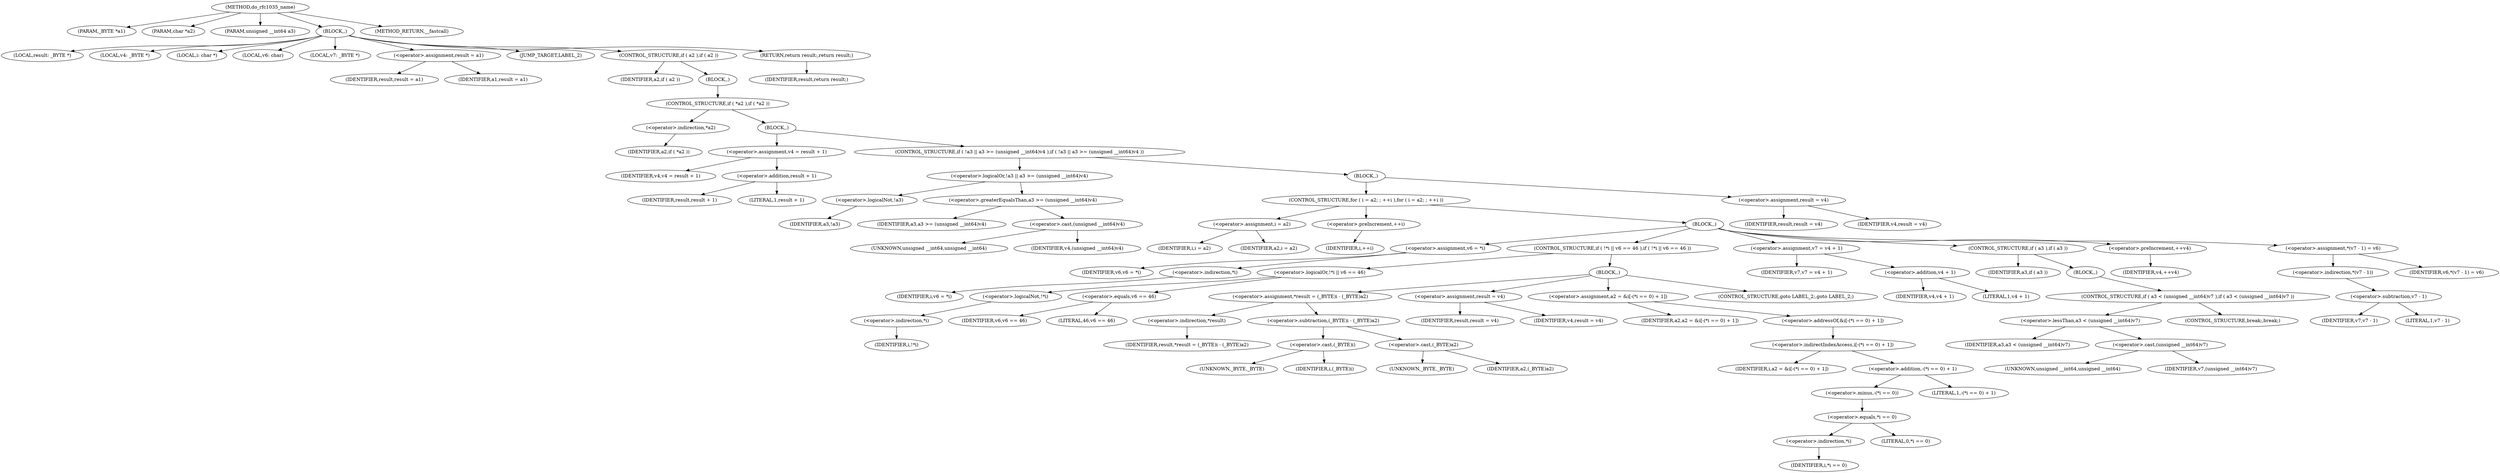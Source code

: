 digraph do_rfc1035_name {  
"1000106" [label = "(METHOD,do_rfc1035_name)" ]
"1000107" [label = "(PARAM,_BYTE *a1)" ]
"1000108" [label = "(PARAM,char *a2)" ]
"1000109" [label = "(PARAM,unsigned __int64 a3)" ]
"1000110" [label = "(BLOCK,,)" ]
"1000111" [label = "(LOCAL,result: _BYTE *)" ]
"1000112" [label = "(LOCAL,v4: _BYTE *)" ]
"1000113" [label = "(LOCAL,i: char *)" ]
"1000114" [label = "(LOCAL,v6: char)" ]
"1000115" [label = "(LOCAL,v7: _BYTE *)" ]
"1000116" [label = "(<operator>.assignment,result = a1)" ]
"1000117" [label = "(IDENTIFIER,result,result = a1)" ]
"1000118" [label = "(IDENTIFIER,a1,result = a1)" ]
"1000119" [label = "(JUMP_TARGET,LABEL_2)" ]
"1000120" [label = "(CONTROL_STRUCTURE,if ( a2 ),if ( a2 ))" ]
"1000121" [label = "(IDENTIFIER,a2,if ( a2 ))" ]
"1000122" [label = "(BLOCK,,)" ]
"1000123" [label = "(CONTROL_STRUCTURE,if ( *a2 ),if ( *a2 ))" ]
"1000124" [label = "(<operator>.indirection,*a2)" ]
"1000125" [label = "(IDENTIFIER,a2,if ( *a2 ))" ]
"1000126" [label = "(BLOCK,,)" ]
"1000127" [label = "(<operator>.assignment,v4 = result + 1)" ]
"1000128" [label = "(IDENTIFIER,v4,v4 = result + 1)" ]
"1000129" [label = "(<operator>.addition,result + 1)" ]
"1000130" [label = "(IDENTIFIER,result,result + 1)" ]
"1000131" [label = "(LITERAL,1,result + 1)" ]
"1000132" [label = "(CONTROL_STRUCTURE,if ( !a3 || a3 >= (unsigned __int64)v4 ),if ( !a3 || a3 >= (unsigned __int64)v4 ))" ]
"1000133" [label = "(<operator>.logicalOr,!a3 || a3 >= (unsigned __int64)v4)" ]
"1000134" [label = "(<operator>.logicalNot,!a3)" ]
"1000135" [label = "(IDENTIFIER,a3,!a3)" ]
"1000136" [label = "(<operator>.greaterEqualsThan,a3 >= (unsigned __int64)v4)" ]
"1000137" [label = "(IDENTIFIER,a3,a3 >= (unsigned __int64)v4)" ]
"1000138" [label = "(<operator>.cast,(unsigned __int64)v4)" ]
"1000139" [label = "(UNKNOWN,unsigned __int64,unsigned __int64)" ]
"1000140" [label = "(IDENTIFIER,v4,(unsigned __int64)v4)" ]
"1000141" [label = "(BLOCK,,)" ]
"1000142" [label = "(CONTROL_STRUCTURE,for ( i = a2; ; ++i ),for ( i = a2; ; ++i ))" ]
"1000143" [label = "(<operator>.assignment,i = a2)" ]
"1000144" [label = "(IDENTIFIER,i,i = a2)" ]
"1000145" [label = "(IDENTIFIER,a2,i = a2)" ]
"1000146" [label = "(<operator>.preIncrement,++i)" ]
"1000147" [label = "(IDENTIFIER,i,++i)" ]
"1000148" [label = "(BLOCK,,)" ]
"1000149" [label = "(<operator>.assignment,v6 = *i)" ]
"1000150" [label = "(IDENTIFIER,v6,v6 = *i)" ]
"1000151" [label = "(<operator>.indirection,*i)" ]
"1000152" [label = "(IDENTIFIER,i,v6 = *i)" ]
"1000153" [label = "(CONTROL_STRUCTURE,if ( !*i || v6 == 46 ),if ( !*i || v6 == 46 ))" ]
"1000154" [label = "(<operator>.logicalOr,!*i || v6 == 46)" ]
"1000155" [label = "(<operator>.logicalNot,!*i)" ]
"1000156" [label = "(<operator>.indirection,*i)" ]
"1000157" [label = "(IDENTIFIER,i,!*i)" ]
"1000158" [label = "(<operator>.equals,v6 == 46)" ]
"1000159" [label = "(IDENTIFIER,v6,v6 == 46)" ]
"1000160" [label = "(LITERAL,46,v6 == 46)" ]
"1000161" [label = "(BLOCK,,)" ]
"1000162" [label = "(<operator>.assignment,*result = (_BYTE)i - (_BYTE)a2)" ]
"1000163" [label = "(<operator>.indirection,*result)" ]
"1000164" [label = "(IDENTIFIER,result,*result = (_BYTE)i - (_BYTE)a2)" ]
"1000165" [label = "(<operator>.subtraction,(_BYTE)i - (_BYTE)a2)" ]
"1000166" [label = "(<operator>.cast,(_BYTE)i)" ]
"1000167" [label = "(UNKNOWN,_BYTE,_BYTE)" ]
"1000168" [label = "(IDENTIFIER,i,(_BYTE)i)" ]
"1000169" [label = "(<operator>.cast,(_BYTE)a2)" ]
"1000170" [label = "(UNKNOWN,_BYTE,_BYTE)" ]
"1000171" [label = "(IDENTIFIER,a2,(_BYTE)a2)" ]
"1000172" [label = "(<operator>.assignment,result = v4)" ]
"1000173" [label = "(IDENTIFIER,result,result = v4)" ]
"1000174" [label = "(IDENTIFIER,v4,result = v4)" ]
"1000175" [label = "(<operator>.assignment,a2 = &i[-(*i == 0) + 1])" ]
"1000176" [label = "(IDENTIFIER,a2,a2 = &i[-(*i == 0) + 1])" ]
"1000177" [label = "(<operator>.addressOf,&i[-(*i == 0) + 1])" ]
"1000178" [label = "(<operator>.indirectIndexAccess,i[-(*i == 0) + 1])" ]
"1000179" [label = "(IDENTIFIER,i,a2 = &i[-(*i == 0) + 1])" ]
"1000180" [label = "(<operator>.addition,-(*i == 0) + 1)" ]
"1000181" [label = "(<operator>.minus,-(*i == 0))" ]
"1000182" [label = "(<operator>.equals,*i == 0)" ]
"1000183" [label = "(<operator>.indirection,*i)" ]
"1000184" [label = "(IDENTIFIER,i,*i == 0)" ]
"1000185" [label = "(LITERAL,0,*i == 0)" ]
"1000186" [label = "(LITERAL,1,-(*i == 0) + 1)" ]
"1000187" [label = "(CONTROL_STRUCTURE,goto LABEL_2;,goto LABEL_2;)" ]
"1000188" [label = "(<operator>.assignment,v7 = v4 + 1)" ]
"1000189" [label = "(IDENTIFIER,v7,v7 = v4 + 1)" ]
"1000190" [label = "(<operator>.addition,v4 + 1)" ]
"1000191" [label = "(IDENTIFIER,v4,v4 + 1)" ]
"1000192" [label = "(LITERAL,1,v4 + 1)" ]
"1000193" [label = "(CONTROL_STRUCTURE,if ( a3 ),if ( a3 ))" ]
"1000194" [label = "(IDENTIFIER,a3,if ( a3 ))" ]
"1000195" [label = "(BLOCK,,)" ]
"1000196" [label = "(CONTROL_STRUCTURE,if ( a3 < (unsigned __int64)v7 ),if ( a3 < (unsigned __int64)v7 ))" ]
"1000197" [label = "(<operator>.lessThan,a3 < (unsigned __int64)v7)" ]
"1000198" [label = "(IDENTIFIER,a3,a3 < (unsigned __int64)v7)" ]
"1000199" [label = "(<operator>.cast,(unsigned __int64)v7)" ]
"1000200" [label = "(UNKNOWN,unsigned __int64,unsigned __int64)" ]
"1000201" [label = "(IDENTIFIER,v7,(unsigned __int64)v7)" ]
"1000202" [label = "(CONTROL_STRUCTURE,break;,break;)" ]
"1000203" [label = "(<operator>.preIncrement,++v4)" ]
"1000204" [label = "(IDENTIFIER,v4,++v4)" ]
"1000205" [label = "(<operator>.assignment,*(v7 - 1) = v6)" ]
"1000206" [label = "(<operator>.indirection,*(v7 - 1))" ]
"1000207" [label = "(<operator>.subtraction,v7 - 1)" ]
"1000208" [label = "(IDENTIFIER,v7,v7 - 1)" ]
"1000209" [label = "(LITERAL,1,v7 - 1)" ]
"1000210" [label = "(IDENTIFIER,v6,*(v7 - 1) = v6)" ]
"1000211" [label = "(<operator>.assignment,result = v4)" ]
"1000212" [label = "(IDENTIFIER,result,result = v4)" ]
"1000213" [label = "(IDENTIFIER,v4,result = v4)" ]
"1000214" [label = "(RETURN,return result;,return result;)" ]
"1000215" [label = "(IDENTIFIER,result,return result;)" ]
"1000216" [label = "(METHOD_RETURN,__fastcall)" ]
  "1000106" -> "1000107" 
  "1000106" -> "1000108" 
  "1000106" -> "1000109" 
  "1000106" -> "1000110" 
  "1000106" -> "1000216" 
  "1000110" -> "1000111" 
  "1000110" -> "1000112" 
  "1000110" -> "1000113" 
  "1000110" -> "1000114" 
  "1000110" -> "1000115" 
  "1000110" -> "1000116" 
  "1000110" -> "1000119" 
  "1000110" -> "1000120" 
  "1000110" -> "1000214" 
  "1000116" -> "1000117" 
  "1000116" -> "1000118" 
  "1000120" -> "1000121" 
  "1000120" -> "1000122" 
  "1000122" -> "1000123" 
  "1000123" -> "1000124" 
  "1000123" -> "1000126" 
  "1000124" -> "1000125" 
  "1000126" -> "1000127" 
  "1000126" -> "1000132" 
  "1000127" -> "1000128" 
  "1000127" -> "1000129" 
  "1000129" -> "1000130" 
  "1000129" -> "1000131" 
  "1000132" -> "1000133" 
  "1000132" -> "1000141" 
  "1000133" -> "1000134" 
  "1000133" -> "1000136" 
  "1000134" -> "1000135" 
  "1000136" -> "1000137" 
  "1000136" -> "1000138" 
  "1000138" -> "1000139" 
  "1000138" -> "1000140" 
  "1000141" -> "1000142" 
  "1000141" -> "1000211" 
  "1000142" -> "1000143" 
  "1000142" -> "1000146" 
  "1000142" -> "1000148" 
  "1000143" -> "1000144" 
  "1000143" -> "1000145" 
  "1000146" -> "1000147" 
  "1000148" -> "1000149" 
  "1000148" -> "1000153" 
  "1000148" -> "1000188" 
  "1000148" -> "1000193" 
  "1000148" -> "1000203" 
  "1000148" -> "1000205" 
  "1000149" -> "1000150" 
  "1000149" -> "1000151" 
  "1000151" -> "1000152" 
  "1000153" -> "1000154" 
  "1000153" -> "1000161" 
  "1000154" -> "1000155" 
  "1000154" -> "1000158" 
  "1000155" -> "1000156" 
  "1000156" -> "1000157" 
  "1000158" -> "1000159" 
  "1000158" -> "1000160" 
  "1000161" -> "1000162" 
  "1000161" -> "1000172" 
  "1000161" -> "1000175" 
  "1000161" -> "1000187" 
  "1000162" -> "1000163" 
  "1000162" -> "1000165" 
  "1000163" -> "1000164" 
  "1000165" -> "1000166" 
  "1000165" -> "1000169" 
  "1000166" -> "1000167" 
  "1000166" -> "1000168" 
  "1000169" -> "1000170" 
  "1000169" -> "1000171" 
  "1000172" -> "1000173" 
  "1000172" -> "1000174" 
  "1000175" -> "1000176" 
  "1000175" -> "1000177" 
  "1000177" -> "1000178" 
  "1000178" -> "1000179" 
  "1000178" -> "1000180" 
  "1000180" -> "1000181" 
  "1000180" -> "1000186" 
  "1000181" -> "1000182" 
  "1000182" -> "1000183" 
  "1000182" -> "1000185" 
  "1000183" -> "1000184" 
  "1000188" -> "1000189" 
  "1000188" -> "1000190" 
  "1000190" -> "1000191" 
  "1000190" -> "1000192" 
  "1000193" -> "1000194" 
  "1000193" -> "1000195" 
  "1000195" -> "1000196" 
  "1000196" -> "1000197" 
  "1000196" -> "1000202" 
  "1000197" -> "1000198" 
  "1000197" -> "1000199" 
  "1000199" -> "1000200" 
  "1000199" -> "1000201" 
  "1000203" -> "1000204" 
  "1000205" -> "1000206" 
  "1000205" -> "1000210" 
  "1000206" -> "1000207" 
  "1000207" -> "1000208" 
  "1000207" -> "1000209" 
  "1000211" -> "1000212" 
  "1000211" -> "1000213" 
  "1000214" -> "1000215" 
}
